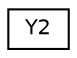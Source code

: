 digraph "Graphical Class Hierarchy"
{
  edge [fontname="Helvetica",fontsize="10",labelfontname="Helvetica",labelfontsize="10"];
  node [fontname="Helvetica",fontsize="10",shape=record];
  rankdir="LR";
  Node0 [label="Y2",height=0.2,width=0.4,color="black", fillcolor="white", style="filled",URL="$struct_y2.html"];
}
